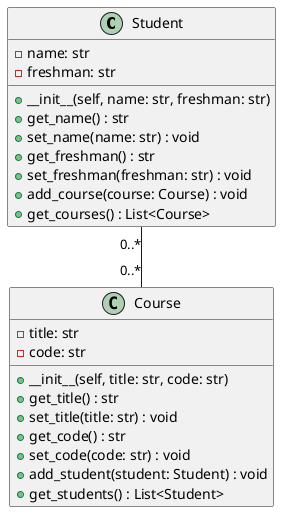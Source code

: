 @startuml
class Student {
    -name: str
    -freshman: str
    __
    +__init__(self, name: str, freshman: str)
    +get_name() : str
    +set_name(name: str) : void
    +get_freshman() : str
    +set_freshman(freshman: str) : void
    +add_course(course: Course) : void
    +get_courses() : List<Course>
}

class Course {
    -title: str
    -code: str
    __
    +__init__(self, title: str, code: str)
    +get_title() : str
    +set_title(title: str) : void
    +get_code() : str
    +set_code(code: str) : void
    +add_student(student: Student) : void
    +get_students() : List<Student>
}

Student "0..*" -- "0..*" Course
@enduml